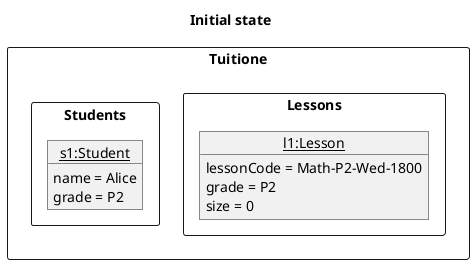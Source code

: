 @startuml

title Initial state

package Tuitione <<rectangle>> {
    package Lessons <<rectangle>> {
        object "<u>l1:Lesson" as Lesson {
        lessonCode = Math-P2-Wed-1800
        grade = P2
        size = 0
        }
    }
    package Students <<rectangle>> {
        object "<u>s1:Student" as Student {
        name = Alice
        grade = P2
        }
    }
}

@end
